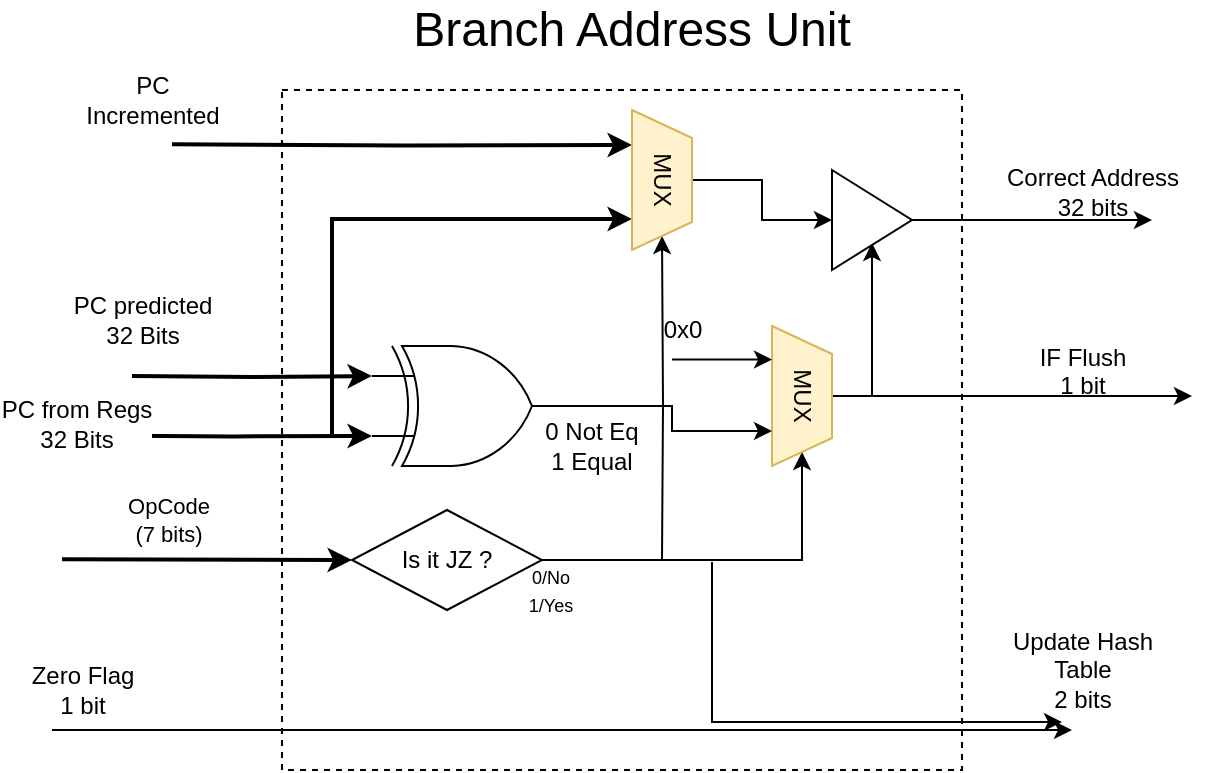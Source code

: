 <mxfile version="12.9.6" type="device"><diagram id="MhKvDV39zZP_c7fT7fyt" name="Page-1"><mxGraphModel dx="832" dy="457" grid="1" gridSize="10" guides="1" tooltips="1" connect="1" arrows="1" fold="1" page="1" pageScale="1" pageWidth="850" pageHeight="1100" math="0" shadow="0"><root><mxCell id="0"/><mxCell id="1" parent="0"/><mxCell id="u2KHdHjua4N-Ta_DXS1Z-1" value="" style="whiteSpace=wrap;html=1;aspect=fixed;dashed=1;" parent="1" vertex="1"><mxGeometry x="255" y="190" width="340" height="340" as="geometry"/></mxCell><mxCell id="u2KHdHjua4N-Ta_DXS1Z-11" value="OpCode&lt;br&gt;(7 bits)" style="endArrow=classic;html=1;strokeWidth=2;entryX=0;entryY=0.5;entryDx=0;entryDy=0;" parent="1" target="jGgEg_IdpIEuc3XKNkFe-3" edge="1"><mxGeometry x="-0.273" y="20" width="50" height="50" relative="1" as="geometry"><mxPoint x="145" y="424.58" as="sourcePoint"/><mxPoint x="255" y="424.58" as="targetPoint"/><mxPoint as="offset"/></mxGeometry></mxCell><mxCell id="jGgEg_IdpIEuc3XKNkFe-1" value="&lt;font style=&quot;font-size: 24px&quot;&gt;Branch Address Unit&lt;/font&gt;" style="text;html=1;strokeColor=none;fillColor=none;align=center;verticalAlign=middle;whiteSpace=wrap;rounded=0;" parent="1" vertex="1"><mxGeometry x="300" y="150" width="260" height="20" as="geometry"/></mxCell><mxCell id="jGgEg_IdpIEuc3XKNkFe-10" value="&lt;font style=&quot;font-size: 9px&quot;&gt;0/No&lt;br&gt;1/Yes&lt;/font&gt;" style="edgeStyle=orthogonalEdgeStyle;rounded=0;orthogonalLoop=1;jettySize=auto;html=1;entryX=1;entryY=0.5;entryDx=0;entryDy=0;" parent="1" source="jGgEg_IdpIEuc3XKNkFe-3" target="jGgEg_IdpIEuc3XKNkFe-7" edge="1"><mxGeometry x="-0.961" y="-15" relative="1" as="geometry"><mxPoint as="offset"/></mxGeometry></mxCell><mxCell id="jGgEg_IdpIEuc3XKNkFe-3" value="Is it JZ ?" style="rhombus;whiteSpace=wrap;html=1;" parent="1" vertex="1"><mxGeometry x="290" y="400" width="95" height="50" as="geometry"/></mxCell><mxCell id="jGgEg_IdpIEuc3XKNkFe-69" style="edgeStyle=orthogonalEdgeStyle;rounded=0;jumpSize=23;orthogonalLoop=1;jettySize=auto;html=1;strokeWidth=1;" parent="1" source="jGgEg_IdpIEuc3XKNkFe-7" edge="1"><mxGeometry relative="1" as="geometry"><mxPoint x="710" y="343" as="targetPoint"/></mxGeometry></mxCell><mxCell id="jGgEg_IdpIEuc3XKNkFe-7" value="MUX" style="shape=trapezoid;perimeter=trapezoidPerimeter;whiteSpace=wrap;html=1;rotation=90;fillColor=#fff2cc;strokeColor=#d6b656;" parent="1" vertex="1"><mxGeometry x="480" y="328" width="70" height="30" as="geometry"/></mxCell><mxCell id="jGgEg_IdpIEuc3XKNkFe-12" value="IF Flush&lt;br&gt;1 bit" style="text;html=1;align=center;" parent="1" vertex="1"><mxGeometry x="620" y="310" width="70" height="30" as="geometry"/></mxCell><mxCell id="jGgEg_IdpIEuc3XKNkFe-43" style="edgeStyle=orthogonalEdgeStyle;rounded=0;jumpSize=23;orthogonalLoop=1;jettySize=auto;html=1;entryX=-0.008;entryY=0.086;entryDx=0;entryDy=0;strokeWidth=1;entryPerimeter=0;" parent="1" edge="1"><mxGeometry relative="1" as="geometry"><mxPoint x="385" y="240" as="sourcePoint"/><Array as="points"><mxPoint x="410" y="240"/><mxPoint x="410" y="209"/></Array></mxGeometry></mxCell><mxCell id="jGgEg_IdpIEuc3XKNkFe-45" value="&lt;font style=&quot;font-size: 9px&quot;&gt;2 bits&lt;/font&gt;" style="text;html=1;align=center;verticalAlign=middle;resizable=0;points=[];labelBackgroundColor=#ffffff;" parent="jGgEg_IdpIEuc3XKNkFe-43" vertex="1" connectable="0"><mxGeometry x="0.03" y="-2" relative="1" as="geometry"><mxPoint x="-13" y="19.4" as="offset"/></mxGeometry></mxCell><mxCell id="jGgEg_IdpIEuc3XKNkFe-60" value="0 Not Eq&lt;br&gt;1 Equal" style="text;html=1;strokeColor=none;fillColor=none;align=center;verticalAlign=middle;whiteSpace=wrap;rounded=0;" parent="1" vertex="1"><mxGeometry x="380" y="358" width="60" height="20" as="geometry"/></mxCell><mxCell id="jGgEg_IdpIEuc3XKNkFe-63" style="edgeStyle=orthogonalEdgeStyle;rounded=0;jumpSize=23;orthogonalLoop=1;jettySize=auto;html=1;exitX=0;exitY=0.25;exitDx=0;exitDy=0;exitPerimeter=0;strokeWidth=2;entryX=0;entryY=0.25;entryDx=0;entryDy=0;entryPerimeter=0;" parent="1" target="jGgEg_IdpIEuc3XKNkFe-61" edge="1"><mxGeometry relative="1" as="geometry"><mxPoint x="180.0" y="333.034" as="sourcePoint"/></mxGeometry></mxCell><mxCell id="jGgEg_IdpIEuc3XKNkFe-64" style="edgeStyle=orthogonalEdgeStyle;rounded=0;jumpSize=23;orthogonalLoop=1;jettySize=auto;html=1;exitX=0;exitY=0.75;exitDx=0;exitDy=0;exitPerimeter=0;strokeWidth=2;entryX=0;entryY=0.75;entryDx=0;entryDy=0;entryPerimeter=0;" parent="1" target="jGgEg_IdpIEuc3XKNkFe-61" edge="1"><mxGeometry relative="1" as="geometry"><mxPoint x="160.0" y="362.69" as="sourcePoint"/></mxGeometry></mxCell><mxCell id="jGgEg_IdpIEuc3XKNkFe-66" value="PC from Regs&lt;br&gt;32 Bits" style="text;html=1;align=center;verticalAlign=middle;resizable=0;points=[];labelBackgroundColor=#ffffff;" parent="jGgEg_IdpIEuc3XKNkFe-64" vertex="1" connectable="0"><mxGeometry x="0.231" y="2" relative="1" as="geometry"><mxPoint x="-94.14" y="-4.69" as="offset"/></mxGeometry></mxCell><mxCell id="jGgEg_IdpIEuc3XKNkFe-68" style="edgeStyle=orthogonalEdgeStyle;rounded=0;jumpSize=23;orthogonalLoop=1;jettySize=auto;html=1;entryX=0.75;entryY=1;entryDx=0;entryDy=0;strokeWidth=1;" parent="1" source="jGgEg_IdpIEuc3XKNkFe-61" target="jGgEg_IdpIEuc3XKNkFe-7" edge="1"><mxGeometry relative="1" as="geometry"/></mxCell><mxCell id="jGgEg_IdpIEuc3XKNkFe-61" value="" style="verticalLabelPosition=bottom;shadow=0;dashed=0;align=center;html=1;verticalAlign=top;shape=mxgraph.electrical.logic_gates.logic_gate;operation=xor;" parent="1" vertex="1"><mxGeometry x="300" y="318" width="100" height="60" as="geometry"/></mxCell><mxCell id="jGgEg_IdpIEuc3XKNkFe-65" value="PC predicted&lt;br&gt;32 Bits" style="text;html=1;align=center;verticalAlign=middle;resizable=0;points=[];autosize=1;" parent="1" vertex="1"><mxGeometry x="140" y="290" width="90" height="30" as="geometry"/></mxCell><mxCell id="jGgEg_IdpIEuc3XKNkFe-82" value="" style="endArrow=classic;html=1;strokeWidth=1;" parent="1" edge="1"><mxGeometry width="50" height="50" relative="1" as="geometry"><mxPoint x="450" y="324.8" as="sourcePoint"/><mxPoint x="500" y="324.8" as="targetPoint"/></mxGeometry></mxCell><mxCell id="jGgEg_IdpIEuc3XKNkFe-83" value="0x0" style="text;html=1;align=center;verticalAlign=middle;resizable=0;points=[];autosize=1;" parent="1" vertex="1"><mxGeometry x="440" y="300" width="30" height="20" as="geometry"/></mxCell><mxCell id="jGgEg_IdpIEuc3XKNkFe-84" value="" style="endArrow=classic;html=1;strokeWidth=1;rounded=0;jumpStyle=none;" parent="1" edge="1"><mxGeometry width="50" height="50" relative="1" as="geometry"><mxPoint x="470" y="426" as="sourcePoint"/><mxPoint x="645" y="506" as="targetPoint"/><Array as="points"><mxPoint x="470" y="506"/></Array></mxGeometry></mxCell><mxCell id="jGgEg_IdpIEuc3XKNkFe-85" value="Update Hash&lt;br&gt;Table&lt;br&gt;2 bits" style="text;html=1;align=center;verticalAlign=middle;resizable=0;points=[];autosize=1;" parent="1" vertex="1"><mxGeometry x="610" y="455" width="90" height="50" as="geometry"/></mxCell><mxCell id="jGgEg_IdpIEuc3XKNkFe-86" value="" style="endArrow=classic;html=1;strokeWidth=1;" parent="1" edge="1"><mxGeometry width="50" height="50" relative="1" as="geometry"><mxPoint x="140" y="510" as="sourcePoint"/><mxPoint x="650" y="510" as="targetPoint"/></mxGeometry></mxCell><mxCell id="jGgEg_IdpIEuc3XKNkFe-87" value="Zero Flag&lt;br&gt;1 bit" style="text;html=1;align=center;verticalAlign=middle;resizable=0;points=[];autosize=1;" parent="1" vertex="1"><mxGeometry x="120" y="475" width="70" height="30" as="geometry"/></mxCell><mxCell id="qzb19_QAh7QJbC1AT7tp-5" style="edgeStyle=orthogonalEdgeStyle;rounded=0;orthogonalLoop=1;jettySize=auto;html=1;" edge="1" parent="1"><mxGeometry relative="1" as="geometry"><mxPoint x="550" y="266.5" as="targetPoint"/><mxPoint x="550" y="343.5" as="sourcePoint"/></mxGeometry></mxCell><mxCell id="qzb19_QAh7QJbC1AT7tp-11" style="edgeStyle=orthogonalEdgeStyle;rounded=0;orthogonalLoop=1;jettySize=auto;html=1;" edge="1" parent="1" source="qzb19_QAh7QJbC1AT7tp-7"><mxGeometry relative="1" as="geometry"><mxPoint x="690" y="255" as="targetPoint"/></mxGeometry></mxCell><mxCell id="qzb19_QAh7QJbC1AT7tp-7" value="" style="triangle;whiteSpace=wrap;html=1;" vertex="1" parent="1"><mxGeometry x="530" y="230" width="40" height="50" as="geometry"/></mxCell><mxCell id="qzb19_QAh7QJbC1AT7tp-9" style="edgeStyle=orthogonalEdgeStyle;rounded=0;orthogonalLoop=1;jettySize=auto;html=1;entryX=1;entryY=0.5;entryDx=0;entryDy=0;" edge="1" parent="1" target="qzb19_QAh7QJbC1AT7tp-8"><mxGeometry relative="1" as="geometry"><mxPoint x="445" y="268.0" as="targetPoint"/><mxPoint x="445" y="425" as="sourcePoint"/></mxGeometry></mxCell><mxCell id="qzb19_QAh7QJbC1AT7tp-10" style="edgeStyle=orthogonalEdgeStyle;rounded=0;orthogonalLoop=1;jettySize=auto;html=1;entryX=0;entryY=0.5;entryDx=0;entryDy=0;" edge="1" parent="1" source="qzb19_QAh7QJbC1AT7tp-8" target="qzb19_QAh7QJbC1AT7tp-7"><mxGeometry relative="1" as="geometry"/></mxCell><mxCell id="qzb19_QAh7QJbC1AT7tp-13" style="edgeStyle=orthogonalEdgeStyle;rounded=0;orthogonalLoop=1;jettySize=auto;html=1;exitX=0.75;exitY=1;exitDx=0;exitDy=0;entryX=0.75;entryY=1;entryDx=0;entryDy=0;strokeWidth=2;" edge="1" parent="1"><mxGeometry relative="1" as="geometry"><mxPoint x="430" y="254.5" as="targetPoint"/><mxPoint x="280" y="362" as="sourcePoint"/><Array as="points"><mxPoint x="280" y="255"/></Array></mxGeometry></mxCell><mxCell id="qzb19_QAh7QJbC1AT7tp-14" style="edgeStyle=orthogonalEdgeStyle;rounded=0;orthogonalLoop=1;jettySize=auto;html=1;exitX=0.25;exitY=1;exitDx=0;exitDy=0;strokeWidth=2;entryX=0.25;entryY=1;entryDx=0;entryDy=0;" edge="1" parent="1" target="qzb19_QAh7QJbC1AT7tp-8"><mxGeometry relative="1" as="geometry"><mxPoint x="200" y="217.167" as="sourcePoint"/></mxGeometry></mxCell><mxCell id="qzb19_QAh7QJbC1AT7tp-8" value="MUX" style="shape=trapezoid;perimeter=trapezoidPerimeter;whiteSpace=wrap;html=1;rotation=90;fillColor=#fff2cc;strokeColor=#d6b656;" vertex="1" parent="1"><mxGeometry x="410" y="220" width="70" height="30" as="geometry"/></mxCell><mxCell id="qzb19_QAh7QJbC1AT7tp-12" value="Correct Address&lt;br&gt;32 bits" style="text;html=1;align=center;verticalAlign=middle;resizable=0;points=[];autosize=1;" vertex="1" parent="1"><mxGeometry x="610" y="226" width="100" height="30" as="geometry"/></mxCell><mxCell id="qzb19_QAh7QJbC1AT7tp-15" value="PC&lt;br&gt;Incremented" style="text;html=1;align=center;verticalAlign=middle;resizable=0;points=[];autosize=1;" vertex="1" parent="1"><mxGeometry x="150" y="180" width="80" height="30" as="geometry"/></mxCell></root></mxGraphModel></diagram></mxfile>